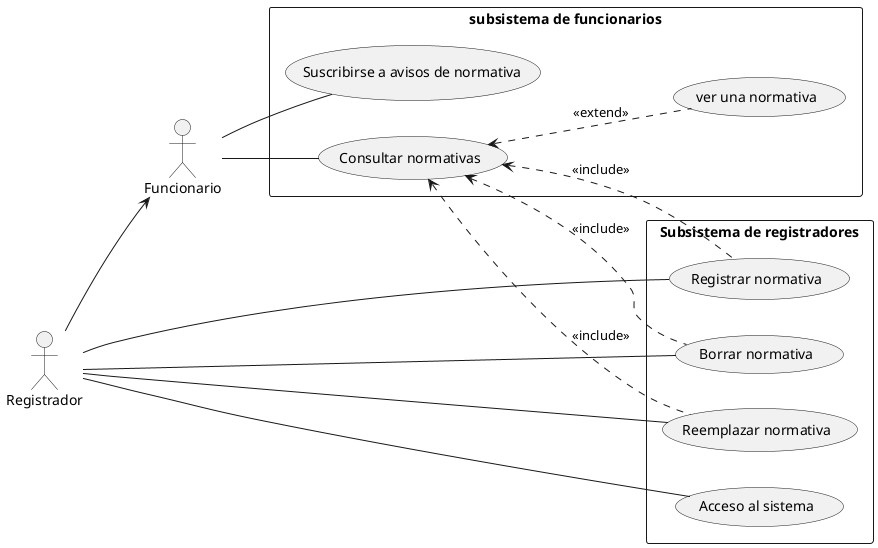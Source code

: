 @startuml
left to right direction

actor Funcionario
rectangle "subsistema de funcionarios"{
Funcionario -- (Suscribirse a avisos de normativa)
Funcionario -- (Consultar normativas)
(Consultar normativas) <.. (ver una normativa) : <<extend>>
}

actor Registrador
rectangle "Subsistema de registradores"{
Registrador -- (Registrar normativa)
Registrador -- (Borrar normativa)
Registrador -- (Reemplazar normativa)
Registrador -- (Acceso al sistema)

(Consultar normativas) <.. (Registrar normativa) : <<include>>
(Consultar normativas) <.. (Borrar normativa) : <<include>>
(Consultar normativas) <.. (Reemplazar normativa) : <<include>>
}

Registrador --> Funcionario
@enduml